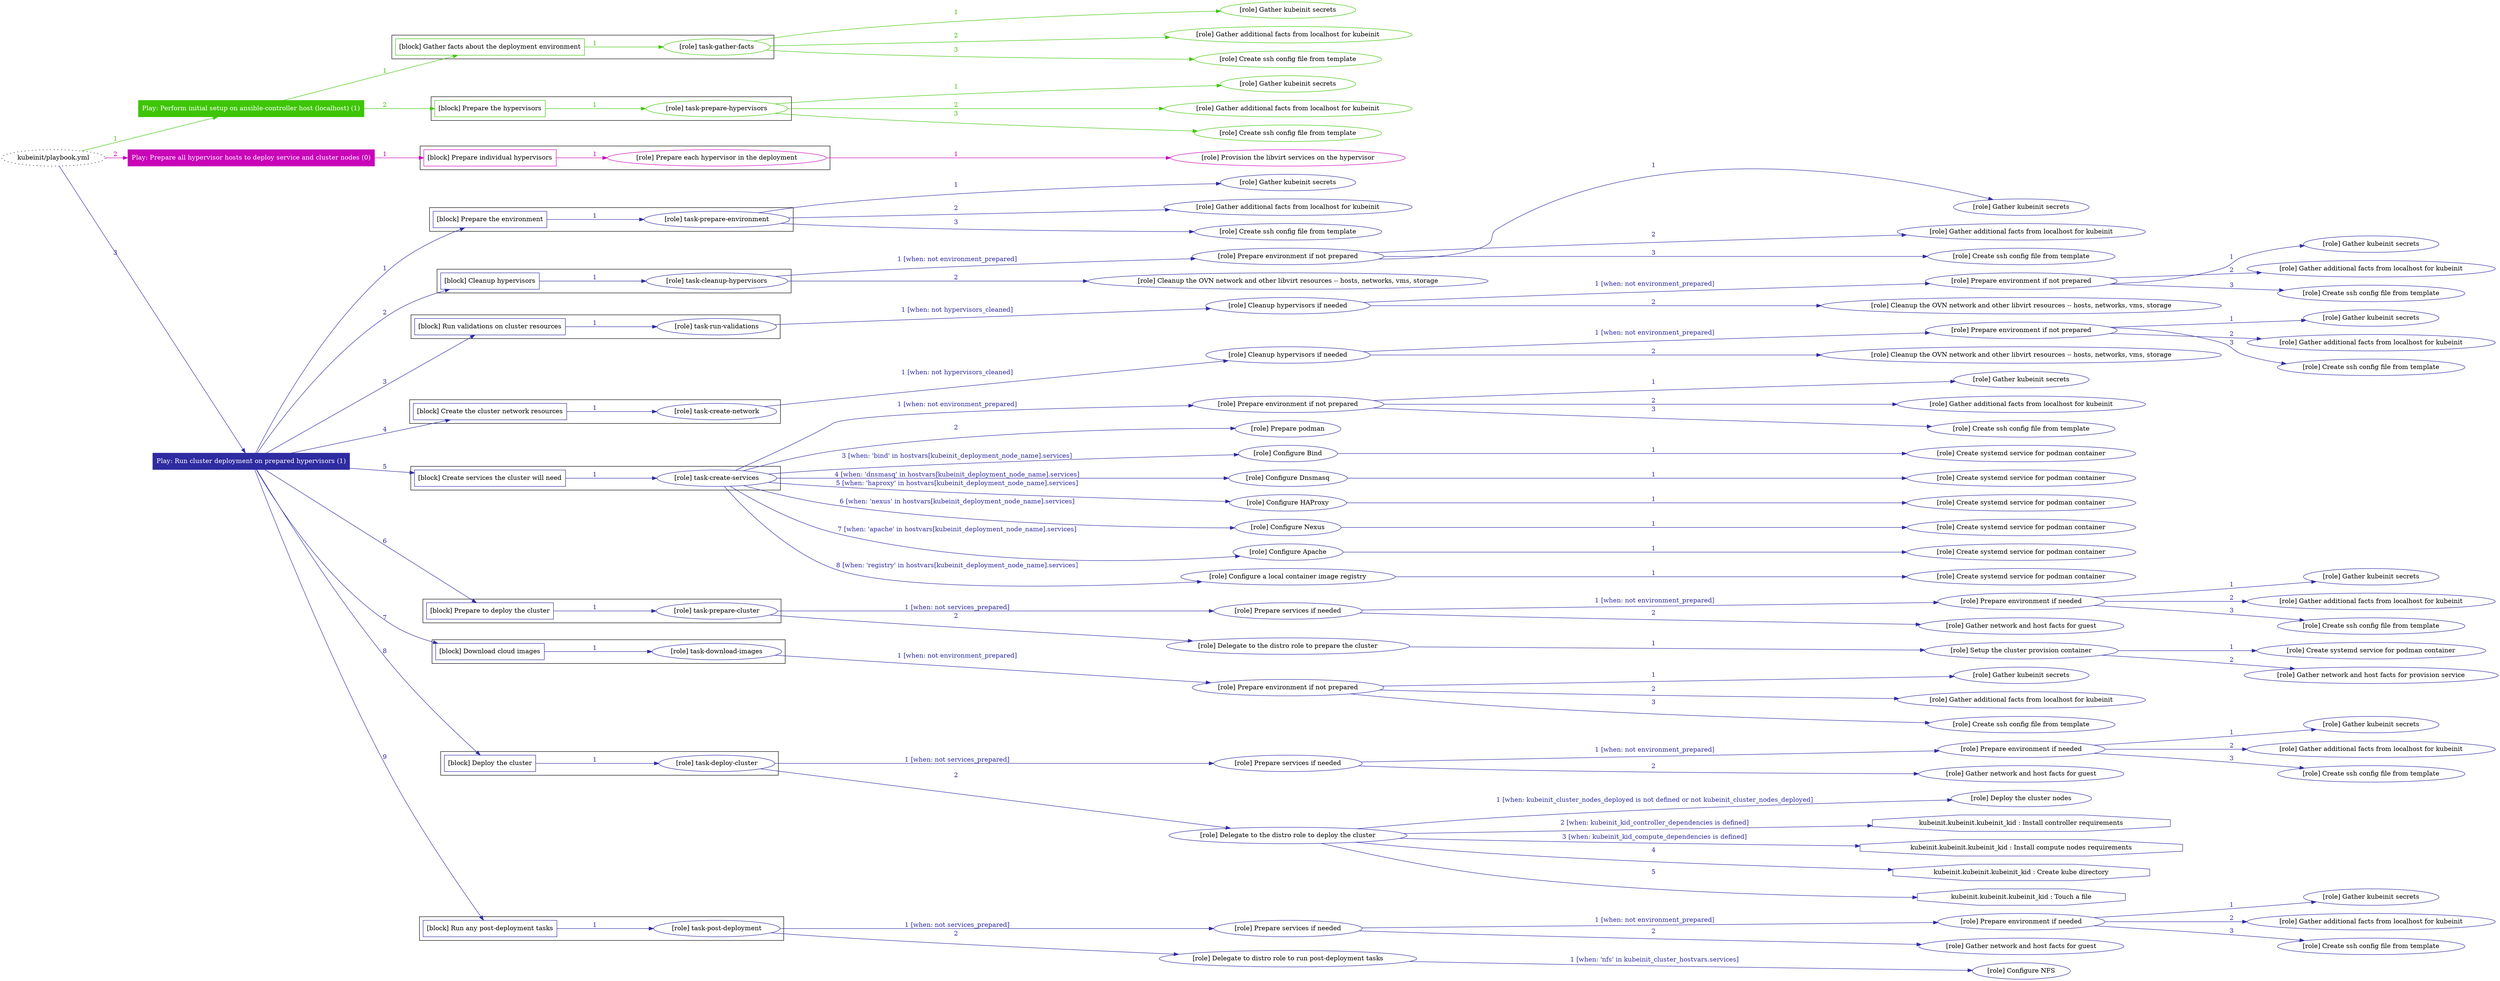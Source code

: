 digraph {
	graph [concentrate=true ordering=in rankdir=LR ratio=fill]
	edge [esep=5 sep=10]
	"kubeinit/playbook.yml" [URL="/home/runner/work/kubeinit/kubeinit/kubeinit/playbook.yml" id=playbook_8041d091 style=dotted]
	play_96e1079b [label="Play: Perform initial setup on ansible-controller host (localhost) (1)" URL="/home/runner/work/kubeinit/kubeinit/kubeinit/playbook.yml" color="#3ec507" fontcolor="#ffffff" id=play_96e1079b shape=box style=filled tooltip=localhost]
	"kubeinit/playbook.yml" -> play_96e1079b [label="1 " color="#3ec507" fontcolor="#3ec507" id=edge_b3e1dc4e labeltooltip="1 " tooltip="1 "]
	subgraph "Gather kubeinit secrets" {
		role_f7f02965 [label="[role] Gather kubeinit secrets" URL="/home/runner/.ansible/collections/ansible_collections/kubeinit/kubeinit/roles/kubeinit_prepare/tasks/gather_kubeinit_facts.yml" color="#3ec507" id=role_f7f02965 tooltip="Gather kubeinit secrets"]
	}
	subgraph "Gather additional facts from localhost for kubeinit" {
		role_ed9fdf02 [label="[role] Gather additional facts from localhost for kubeinit" URL="/home/runner/.ansible/collections/ansible_collections/kubeinit/kubeinit/roles/kubeinit_prepare/tasks/gather_kubeinit_facts.yml" color="#3ec507" id=role_ed9fdf02 tooltip="Gather additional facts from localhost for kubeinit"]
	}
	subgraph "Create ssh config file from template" {
		role_b5e1f3e8 [label="[role] Create ssh config file from template" URL="/home/runner/.ansible/collections/ansible_collections/kubeinit/kubeinit/roles/kubeinit_prepare/tasks/gather_kubeinit_facts.yml" color="#3ec507" id=role_b5e1f3e8 tooltip="Create ssh config file from template"]
	}
	subgraph "task-gather-facts" {
		role_6e89b42c [label="[role] task-gather-facts" URL="/home/runner/work/kubeinit/kubeinit/kubeinit/playbook.yml" color="#3ec507" id=role_6e89b42c tooltip="task-gather-facts"]
		role_6e89b42c -> role_f7f02965 [label="1 " color="#3ec507" fontcolor="#3ec507" id=edge_2a7a5800 labeltooltip="1 " tooltip="1 "]
		role_6e89b42c -> role_ed9fdf02 [label="2 " color="#3ec507" fontcolor="#3ec507" id=edge_83cc1d88 labeltooltip="2 " tooltip="2 "]
		role_6e89b42c -> role_b5e1f3e8 [label="3 " color="#3ec507" fontcolor="#3ec507" id=edge_d82e7f6e labeltooltip="3 " tooltip="3 "]
	}
	subgraph "Gather kubeinit secrets" {
		role_89a5c269 [label="[role] Gather kubeinit secrets" URL="/home/runner/.ansible/collections/ansible_collections/kubeinit/kubeinit/roles/kubeinit_prepare/tasks/gather_kubeinit_facts.yml" color="#3ec507" id=role_89a5c269 tooltip="Gather kubeinit secrets"]
	}
	subgraph "Gather additional facts from localhost for kubeinit" {
		role_72d574eb [label="[role] Gather additional facts from localhost for kubeinit" URL="/home/runner/.ansible/collections/ansible_collections/kubeinit/kubeinit/roles/kubeinit_prepare/tasks/gather_kubeinit_facts.yml" color="#3ec507" id=role_72d574eb tooltip="Gather additional facts from localhost for kubeinit"]
	}
	subgraph "Create ssh config file from template" {
		role_eaa7222f [label="[role] Create ssh config file from template" URL="/home/runner/.ansible/collections/ansible_collections/kubeinit/kubeinit/roles/kubeinit_prepare/tasks/gather_kubeinit_facts.yml" color="#3ec507" id=role_eaa7222f tooltip="Create ssh config file from template"]
	}
	subgraph "task-prepare-hypervisors" {
		role_1453c1e7 [label="[role] task-prepare-hypervisors" URL="/home/runner/work/kubeinit/kubeinit/kubeinit/playbook.yml" color="#3ec507" id=role_1453c1e7 tooltip="task-prepare-hypervisors"]
		role_1453c1e7 -> role_89a5c269 [label="1 " color="#3ec507" fontcolor="#3ec507" id=edge_3d207762 labeltooltip="1 " tooltip="1 "]
		role_1453c1e7 -> role_72d574eb [label="2 " color="#3ec507" fontcolor="#3ec507" id=edge_b0babd3c labeltooltip="2 " tooltip="2 "]
		role_1453c1e7 -> role_eaa7222f [label="3 " color="#3ec507" fontcolor="#3ec507" id=edge_e0d7d294 labeltooltip="3 " tooltip="3 "]
	}
	subgraph "Play: Perform initial setup on ansible-controller host (localhost) (1)" {
		play_96e1079b -> block_a36bc2ba [label=1 color="#3ec507" fontcolor="#3ec507" id=edge_bcbef54e labeltooltip=1 tooltip=1]
		subgraph cluster_block_a36bc2ba {
			block_a36bc2ba [label="[block] Gather facts about the deployment environment" URL="/home/runner/work/kubeinit/kubeinit/kubeinit/playbook.yml" color="#3ec507" id=block_a36bc2ba labeltooltip="Gather facts about the deployment environment" shape=box tooltip="Gather facts about the deployment environment"]
			block_a36bc2ba -> role_6e89b42c [label="1 " color="#3ec507" fontcolor="#3ec507" id=edge_c547df3c labeltooltip="1 " tooltip="1 "]
		}
		play_96e1079b -> block_491ae244 [label=2 color="#3ec507" fontcolor="#3ec507" id=edge_b2a863b8 labeltooltip=2 tooltip=2]
		subgraph cluster_block_491ae244 {
			block_491ae244 [label="[block] Prepare the hypervisors" URL="/home/runner/work/kubeinit/kubeinit/kubeinit/playbook.yml" color="#3ec507" id=block_491ae244 labeltooltip="Prepare the hypervisors" shape=box tooltip="Prepare the hypervisors"]
			block_491ae244 -> role_1453c1e7 [label="1 " color="#3ec507" fontcolor="#3ec507" id=edge_cc2a9c8e labeltooltip="1 " tooltip="1 "]
		}
	}
	play_4fb14b49 [label="Play: Prepare all hypervisor hosts to deploy service and cluster nodes (0)" URL="/home/runner/work/kubeinit/kubeinit/kubeinit/playbook.yml" color="#c903b8" fontcolor="#ffffff" id=play_4fb14b49 shape=box style=filled tooltip="Play: Prepare all hypervisor hosts to deploy service and cluster nodes (0)"]
	"kubeinit/playbook.yml" -> play_4fb14b49 [label="2 " color="#c903b8" fontcolor="#c903b8" id=edge_0bc83534 labeltooltip="2 " tooltip="2 "]
	subgraph "Provision the libvirt services on the hypervisor" {
		role_592466db [label="[role] Provision the libvirt services on the hypervisor" URL="/home/runner/.ansible/collections/ansible_collections/kubeinit/kubeinit/roles/kubeinit_prepare/tasks/prepare_hypervisor.yml" color="#c903b8" id=role_592466db tooltip="Provision the libvirt services on the hypervisor"]
	}
	subgraph "Prepare each hypervisor in the deployment" {
		role_1410db31 [label="[role] Prepare each hypervisor in the deployment" URL="/home/runner/work/kubeinit/kubeinit/kubeinit/playbook.yml" color="#c903b8" id=role_1410db31 tooltip="Prepare each hypervisor in the deployment"]
		role_1410db31 -> role_592466db [label="1 " color="#c903b8" fontcolor="#c903b8" id=edge_c3fbf514 labeltooltip="1 " tooltip="1 "]
	}
	subgraph "Play: Prepare all hypervisor hosts to deploy service and cluster nodes (0)" {
		play_4fb14b49 -> block_b5aea13c [label=1 color="#c903b8" fontcolor="#c903b8" id=edge_365f301c labeltooltip=1 tooltip=1]
		subgraph cluster_block_b5aea13c {
			block_b5aea13c [label="[block] Prepare individual hypervisors" URL="/home/runner/work/kubeinit/kubeinit/kubeinit/playbook.yml" color="#c903b8" id=block_b5aea13c labeltooltip="Prepare individual hypervisors" shape=box tooltip="Prepare individual hypervisors"]
			block_b5aea13c -> role_1410db31 [label="1 " color="#c903b8" fontcolor="#c903b8" id=edge_bcc51953 labeltooltip="1 " tooltip="1 "]
		}
	}
	play_73770169 [label="Play: Run cluster deployment on prepared hypervisors (1)" URL="/home/runner/work/kubeinit/kubeinit/kubeinit/playbook.yml" color="#2f2ba1" fontcolor="#ffffff" id=play_73770169 shape=box style=filled tooltip=localhost]
	"kubeinit/playbook.yml" -> play_73770169 [label="3 " color="#2f2ba1" fontcolor="#2f2ba1" id=edge_ec69e847 labeltooltip="3 " tooltip="3 "]
	subgraph "Gather kubeinit secrets" {
		role_3f1673db [label="[role] Gather kubeinit secrets" URL="/home/runner/.ansible/collections/ansible_collections/kubeinit/kubeinit/roles/kubeinit_prepare/tasks/gather_kubeinit_facts.yml" color="#2f2ba1" id=role_3f1673db tooltip="Gather kubeinit secrets"]
	}
	subgraph "Gather additional facts from localhost for kubeinit" {
		role_d548d009 [label="[role] Gather additional facts from localhost for kubeinit" URL="/home/runner/.ansible/collections/ansible_collections/kubeinit/kubeinit/roles/kubeinit_prepare/tasks/gather_kubeinit_facts.yml" color="#2f2ba1" id=role_d548d009 tooltip="Gather additional facts from localhost for kubeinit"]
	}
	subgraph "Create ssh config file from template" {
		role_020b3380 [label="[role] Create ssh config file from template" URL="/home/runner/.ansible/collections/ansible_collections/kubeinit/kubeinit/roles/kubeinit_prepare/tasks/gather_kubeinit_facts.yml" color="#2f2ba1" id=role_020b3380 tooltip="Create ssh config file from template"]
	}
	subgraph "task-prepare-environment" {
		role_557ba67f [label="[role] task-prepare-environment" URL="/home/runner/work/kubeinit/kubeinit/kubeinit/playbook.yml" color="#2f2ba1" id=role_557ba67f tooltip="task-prepare-environment"]
		role_557ba67f -> role_3f1673db [label="1 " color="#2f2ba1" fontcolor="#2f2ba1" id=edge_57cc09a9 labeltooltip="1 " tooltip="1 "]
		role_557ba67f -> role_d548d009 [label="2 " color="#2f2ba1" fontcolor="#2f2ba1" id=edge_3323d184 labeltooltip="2 " tooltip="2 "]
		role_557ba67f -> role_020b3380 [label="3 " color="#2f2ba1" fontcolor="#2f2ba1" id=edge_c137a2c3 labeltooltip="3 " tooltip="3 "]
	}
	subgraph "Gather kubeinit secrets" {
		role_99155e7e [label="[role] Gather kubeinit secrets" URL="/home/runner/.ansible/collections/ansible_collections/kubeinit/kubeinit/roles/kubeinit_prepare/tasks/gather_kubeinit_facts.yml" color="#2f2ba1" id=role_99155e7e tooltip="Gather kubeinit secrets"]
	}
	subgraph "Gather additional facts from localhost for kubeinit" {
		role_968ef505 [label="[role] Gather additional facts from localhost for kubeinit" URL="/home/runner/.ansible/collections/ansible_collections/kubeinit/kubeinit/roles/kubeinit_prepare/tasks/gather_kubeinit_facts.yml" color="#2f2ba1" id=role_968ef505 tooltip="Gather additional facts from localhost for kubeinit"]
	}
	subgraph "Create ssh config file from template" {
		role_aad05e80 [label="[role] Create ssh config file from template" URL="/home/runner/.ansible/collections/ansible_collections/kubeinit/kubeinit/roles/kubeinit_prepare/tasks/gather_kubeinit_facts.yml" color="#2f2ba1" id=role_aad05e80 tooltip="Create ssh config file from template"]
	}
	subgraph "Prepare environment if not prepared" {
		role_f3ae33de [label="[role] Prepare environment if not prepared" URL="/home/runner/.ansible/collections/ansible_collections/kubeinit/kubeinit/roles/kubeinit_prepare/tasks/cleanup_hypervisors.yml" color="#2f2ba1" id=role_f3ae33de tooltip="Prepare environment if not prepared"]
		role_f3ae33de -> role_99155e7e [label="1 " color="#2f2ba1" fontcolor="#2f2ba1" id=edge_6331d39a labeltooltip="1 " tooltip="1 "]
		role_f3ae33de -> role_968ef505 [label="2 " color="#2f2ba1" fontcolor="#2f2ba1" id=edge_de5dc88b labeltooltip="2 " tooltip="2 "]
		role_f3ae33de -> role_aad05e80 [label="3 " color="#2f2ba1" fontcolor="#2f2ba1" id=edge_e0d36731 labeltooltip="3 " tooltip="3 "]
	}
	subgraph "Cleanup the OVN network and other libvirt resources -- hosts, networks, vms, storage" {
		role_b9608695 [label="[role] Cleanup the OVN network and other libvirt resources -- hosts, networks, vms, storage" URL="/home/runner/.ansible/collections/ansible_collections/kubeinit/kubeinit/roles/kubeinit_prepare/tasks/cleanup_hypervisors.yml" color="#2f2ba1" id=role_b9608695 tooltip="Cleanup the OVN network and other libvirt resources -- hosts, networks, vms, storage"]
	}
	subgraph "task-cleanup-hypervisors" {
		role_7c95c080 [label="[role] task-cleanup-hypervisors" URL="/home/runner/work/kubeinit/kubeinit/kubeinit/playbook.yml" color="#2f2ba1" id=role_7c95c080 tooltip="task-cleanup-hypervisors"]
		role_7c95c080 -> role_f3ae33de [label="1 [when: not environment_prepared]" color="#2f2ba1" fontcolor="#2f2ba1" id=edge_4b34c8f2 labeltooltip="1 [when: not environment_prepared]" tooltip="1 [when: not environment_prepared]"]
		role_7c95c080 -> role_b9608695 [label="2 " color="#2f2ba1" fontcolor="#2f2ba1" id=edge_136f532a labeltooltip="2 " tooltip="2 "]
	}
	subgraph "Gather kubeinit secrets" {
		role_d4c066d5 [label="[role] Gather kubeinit secrets" URL="/home/runner/.ansible/collections/ansible_collections/kubeinit/kubeinit/roles/kubeinit_prepare/tasks/gather_kubeinit_facts.yml" color="#2f2ba1" id=role_d4c066d5 tooltip="Gather kubeinit secrets"]
	}
	subgraph "Gather additional facts from localhost for kubeinit" {
		role_01d4c91f [label="[role] Gather additional facts from localhost for kubeinit" URL="/home/runner/.ansible/collections/ansible_collections/kubeinit/kubeinit/roles/kubeinit_prepare/tasks/gather_kubeinit_facts.yml" color="#2f2ba1" id=role_01d4c91f tooltip="Gather additional facts from localhost for kubeinit"]
	}
	subgraph "Create ssh config file from template" {
		role_3de22cdc [label="[role] Create ssh config file from template" URL="/home/runner/.ansible/collections/ansible_collections/kubeinit/kubeinit/roles/kubeinit_prepare/tasks/gather_kubeinit_facts.yml" color="#2f2ba1" id=role_3de22cdc tooltip="Create ssh config file from template"]
	}
	subgraph "Prepare environment if not prepared" {
		role_3f4fd9cb [label="[role] Prepare environment if not prepared" URL="/home/runner/.ansible/collections/ansible_collections/kubeinit/kubeinit/roles/kubeinit_prepare/tasks/cleanup_hypervisors.yml" color="#2f2ba1" id=role_3f4fd9cb tooltip="Prepare environment if not prepared"]
		role_3f4fd9cb -> role_d4c066d5 [label="1 " color="#2f2ba1" fontcolor="#2f2ba1" id=edge_447938f1 labeltooltip="1 " tooltip="1 "]
		role_3f4fd9cb -> role_01d4c91f [label="2 " color="#2f2ba1" fontcolor="#2f2ba1" id=edge_9a621138 labeltooltip="2 " tooltip="2 "]
		role_3f4fd9cb -> role_3de22cdc [label="3 " color="#2f2ba1" fontcolor="#2f2ba1" id=edge_630d10fc labeltooltip="3 " tooltip="3 "]
	}
	subgraph "Cleanup the OVN network and other libvirt resources -- hosts, networks, vms, storage" {
		role_e7df1e71 [label="[role] Cleanup the OVN network and other libvirt resources -- hosts, networks, vms, storage" URL="/home/runner/.ansible/collections/ansible_collections/kubeinit/kubeinit/roles/kubeinit_prepare/tasks/cleanup_hypervisors.yml" color="#2f2ba1" id=role_e7df1e71 tooltip="Cleanup the OVN network and other libvirt resources -- hosts, networks, vms, storage"]
	}
	subgraph "Cleanup hypervisors if needed" {
		role_476cd805 [label="[role] Cleanup hypervisors if needed" URL="/home/runner/.ansible/collections/ansible_collections/kubeinit/kubeinit/roles/kubeinit_validations/tasks/main.yml" color="#2f2ba1" id=role_476cd805 tooltip="Cleanup hypervisors if needed"]
		role_476cd805 -> role_3f4fd9cb [label="1 [when: not environment_prepared]" color="#2f2ba1" fontcolor="#2f2ba1" id=edge_edeb7263 labeltooltip="1 [when: not environment_prepared]" tooltip="1 [when: not environment_prepared]"]
		role_476cd805 -> role_e7df1e71 [label="2 " color="#2f2ba1" fontcolor="#2f2ba1" id=edge_52969842 labeltooltip="2 " tooltip="2 "]
	}
	subgraph "task-run-validations" {
		role_047b9e39 [label="[role] task-run-validations" URL="/home/runner/work/kubeinit/kubeinit/kubeinit/playbook.yml" color="#2f2ba1" id=role_047b9e39 tooltip="task-run-validations"]
		role_047b9e39 -> role_476cd805 [label="1 [when: not hypervisors_cleaned]" color="#2f2ba1" fontcolor="#2f2ba1" id=edge_ceea7d78 labeltooltip="1 [when: not hypervisors_cleaned]" tooltip="1 [when: not hypervisors_cleaned]"]
	}
	subgraph "Gather kubeinit secrets" {
		role_039787ec [label="[role] Gather kubeinit secrets" URL="/home/runner/.ansible/collections/ansible_collections/kubeinit/kubeinit/roles/kubeinit_prepare/tasks/gather_kubeinit_facts.yml" color="#2f2ba1" id=role_039787ec tooltip="Gather kubeinit secrets"]
	}
	subgraph "Gather additional facts from localhost for kubeinit" {
		role_31800210 [label="[role] Gather additional facts from localhost for kubeinit" URL="/home/runner/.ansible/collections/ansible_collections/kubeinit/kubeinit/roles/kubeinit_prepare/tasks/gather_kubeinit_facts.yml" color="#2f2ba1" id=role_31800210 tooltip="Gather additional facts from localhost for kubeinit"]
	}
	subgraph "Create ssh config file from template" {
		role_763c8691 [label="[role] Create ssh config file from template" URL="/home/runner/.ansible/collections/ansible_collections/kubeinit/kubeinit/roles/kubeinit_prepare/tasks/gather_kubeinit_facts.yml" color="#2f2ba1" id=role_763c8691 tooltip="Create ssh config file from template"]
	}
	subgraph "Prepare environment if not prepared" {
		role_b2fcfed6 [label="[role] Prepare environment if not prepared" URL="/home/runner/.ansible/collections/ansible_collections/kubeinit/kubeinit/roles/kubeinit_prepare/tasks/cleanup_hypervisors.yml" color="#2f2ba1" id=role_b2fcfed6 tooltip="Prepare environment if not prepared"]
		role_b2fcfed6 -> role_039787ec [label="1 " color="#2f2ba1" fontcolor="#2f2ba1" id=edge_c3c8125f labeltooltip="1 " tooltip="1 "]
		role_b2fcfed6 -> role_31800210 [label="2 " color="#2f2ba1" fontcolor="#2f2ba1" id=edge_b51a6cfd labeltooltip="2 " tooltip="2 "]
		role_b2fcfed6 -> role_763c8691 [label="3 " color="#2f2ba1" fontcolor="#2f2ba1" id=edge_9f27cc31 labeltooltip="3 " tooltip="3 "]
	}
	subgraph "Cleanup the OVN network and other libvirt resources -- hosts, networks, vms, storage" {
		role_a081e531 [label="[role] Cleanup the OVN network and other libvirt resources -- hosts, networks, vms, storage" URL="/home/runner/.ansible/collections/ansible_collections/kubeinit/kubeinit/roles/kubeinit_prepare/tasks/cleanup_hypervisors.yml" color="#2f2ba1" id=role_a081e531 tooltip="Cleanup the OVN network and other libvirt resources -- hosts, networks, vms, storage"]
	}
	subgraph "Cleanup hypervisors if needed" {
		role_268bea91 [label="[role] Cleanup hypervisors if needed" URL="/home/runner/.ansible/collections/ansible_collections/kubeinit/kubeinit/roles/kubeinit_libvirt/tasks/create_network.yml" color="#2f2ba1" id=role_268bea91 tooltip="Cleanup hypervisors if needed"]
		role_268bea91 -> role_b2fcfed6 [label="1 [when: not environment_prepared]" color="#2f2ba1" fontcolor="#2f2ba1" id=edge_553ae872 labeltooltip="1 [when: not environment_prepared]" tooltip="1 [when: not environment_prepared]"]
		role_268bea91 -> role_a081e531 [label="2 " color="#2f2ba1" fontcolor="#2f2ba1" id=edge_7862fa11 labeltooltip="2 " tooltip="2 "]
	}
	subgraph "task-create-network" {
		role_af8a8369 [label="[role] task-create-network" URL="/home/runner/work/kubeinit/kubeinit/kubeinit/playbook.yml" color="#2f2ba1" id=role_af8a8369 tooltip="task-create-network"]
		role_af8a8369 -> role_268bea91 [label="1 [when: not hypervisors_cleaned]" color="#2f2ba1" fontcolor="#2f2ba1" id=edge_12b4e2ba labeltooltip="1 [when: not hypervisors_cleaned]" tooltip="1 [when: not hypervisors_cleaned]"]
	}
	subgraph "Gather kubeinit secrets" {
		role_28b8937d [label="[role] Gather kubeinit secrets" URL="/home/runner/.ansible/collections/ansible_collections/kubeinit/kubeinit/roles/kubeinit_prepare/tasks/gather_kubeinit_facts.yml" color="#2f2ba1" id=role_28b8937d tooltip="Gather kubeinit secrets"]
	}
	subgraph "Gather additional facts from localhost for kubeinit" {
		role_986fb09e [label="[role] Gather additional facts from localhost for kubeinit" URL="/home/runner/.ansible/collections/ansible_collections/kubeinit/kubeinit/roles/kubeinit_prepare/tasks/gather_kubeinit_facts.yml" color="#2f2ba1" id=role_986fb09e tooltip="Gather additional facts from localhost for kubeinit"]
	}
	subgraph "Create ssh config file from template" {
		role_a8030a4b [label="[role] Create ssh config file from template" URL="/home/runner/.ansible/collections/ansible_collections/kubeinit/kubeinit/roles/kubeinit_prepare/tasks/gather_kubeinit_facts.yml" color="#2f2ba1" id=role_a8030a4b tooltip="Create ssh config file from template"]
	}
	subgraph "Prepare environment if not prepared" {
		role_782cc2c5 [label="[role] Prepare environment if not prepared" URL="/home/runner/.ansible/collections/ansible_collections/kubeinit/kubeinit/roles/kubeinit_services/tasks/main.yml" color="#2f2ba1" id=role_782cc2c5 tooltip="Prepare environment if not prepared"]
		role_782cc2c5 -> role_28b8937d [label="1 " color="#2f2ba1" fontcolor="#2f2ba1" id=edge_3eab05ef labeltooltip="1 " tooltip="1 "]
		role_782cc2c5 -> role_986fb09e [label="2 " color="#2f2ba1" fontcolor="#2f2ba1" id=edge_b6a7459c labeltooltip="2 " tooltip="2 "]
		role_782cc2c5 -> role_a8030a4b [label="3 " color="#2f2ba1" fontcolor="#2f2ba1" id=edge_107259e1 labeltooltip="3 " tooltip="3 "]
	}
	subgraph "Prepare podman" {
		role_d41f13a8 [label="[role] Prepare podman" URL="/home/runner/.ansible/collections/ansible_collections/kubeinit/kubeinit/roles/kubeinit_services/tasks/00_create_service_pod.yml" color="#2f2ba1" id=role_d41f13a8 tooltip="Prepare podman"]
	}
	subgraph "Create systemd service for podman container" {
		role_dd0a33ae [label="[role] Create systemd service for podman container" URL="/home/runner/.ansible/collections/ansible_collections/kubeinit/kubeinit/roles/kubeinit_bind/tasks/main.yml" color="#2f2ba1" id=role_dd0a33ae tooltip="Create systemd service for podman container"]
	}
	subgraph "Configure Bind" {
		role_98b15982 [label="[role] Configure Bind" URL="/home/runner/.ansible/collections/ansible_collections/kubeinit/kubeinit/roles/kubeinit_services/tasks/start_services_containers.yml" color="#2f2ba1" id=role_98b15982 tooltip="Configure Bind"]
		role_98b15982 -> role_dd0a33ae [label="1 " color="#2f2ba1" fontcolor="#2f2ba1" id=edge_a1c33fda labeltooltip="1 " tooltip="1 "]
	}
	subgraph "Create systemd service for podman container" {
		role_b86ad0ff [label="[role] Create systemd service for podman container" URL="/home/runner/.ansible/collections/ansible_collections/kubeinit/kubeinit/roles/kubeinit_dnsmasq/tasks/main.yml" color="#2f2ba1" id=role_b86ad0ff tooltip="Create systemd service for podman container"]
	}
	subgraph "Configure Dnsmasq" {
		role_b1685d46 [label="[role] Configure Dnsmasq" URL="/home/runner/.ansible/collections/ansible_collections/kubeinit/kubeinit/roles/kubeinit_services/tasks/start_services_containers.yml" color="#2f2ba1" id=role_b1685d46 tooltip="Configure Dnsmasq"]
		role_b1685d46 -> role_b86ad0ff [label="1 " color="#2f2ba1" fontcolor="#2f2ba1" id=edge_64db17aa labeltooltip="1 " tooltip="1 "]
	}
	subgraph "Create systemd service for podman container" {
		role_590574af [label="[role] Create systemd service for podman container" URL="/home/runner/.ansible/collections/ansible_collections/kubeinit/kubeinit/roles/kubeinit_haproxy/tasks/main.yml" color="#2f2ba1" id=role_590574af tooltip="Create systemd service for podman container"]
	}
	subgraph "Configure HAProxy" {
		role_b97536a6 [label="[role] Configure HAProxy" URL="/home/runner/.ansible/collections/ansible_collections/kubeinit/kubeinit/roles/kubeinit_services/tasks/start_services_containers.yml" color="#2f2ba1" id=role_b97536a6 tooltip="Configure HAProxy"]
		role_b97536a6 -> role_590574af [label="1 " color="#2f2ba1" fontcolor="#2f2ba1" id=edge_51d877bd labeltooltip="1 " tooltip="1 "]
	}
	subgraph "Create systemd service for podman container" {
		role_ed11e3fe [label="[role] Create systemd service for podman container" URL="/home/runner/.ansible/collections/ansible_collections/kubeinit/kubeinit/roles/kubeinit_nexus/tasks/main.yml" color="#2f2ba1" id=role_ed11e3fe tooltip="Create systemd service for podman container"]
	}
	subgraph "Configure Nexus" {
		role_b6baff65 [label="[role] Configure Nexus" URL="/home/runner/.ansible/collections/ansible_collections/kubeinit/kubeinit/roles/kubeinit_services/tasks/start_services_containers.yml" color="#2f2ba1" id=role_b6baff65 tooltip="Configure Nexus"]
		role_b6baff65 -> role_ed11e3fe [label="1 " color="#2f2ba1" fontcolor="#2f2ba1" id=edge_d3ed5008 labeltooltip="1 " tooltip="1 "]
	}
	subgraph "Create systemd service for podman container" {
		role_81eeb64c [label="[role] Create systemd service for podman container" URL="/home/runner/.ansible/collections/ansible_collections/kubeinit/kubeinit/roles/kubeinit_apache/tasks/main.yml" color="#2f2ba1" id=role_81eeb64c tooltip="Create systemd service for podman container"]
	}
	subgraph "Configure Apache" {
		role_c412feba [label="[role] Configure Apache" URL="/home/runner/.ansible/collections/ansible_collections/kubeinit/kubeinit/roles/kubeinit_services/tasks/start_services_containers.yml" color="#2f2ba1" id=role_c412feba tooltip="Configure Apache"]
		role_c412feba -> role_81eeb64c [label="1 " color="#2f2ba1" fontcolor="#2f2ba1" id=edge_3830ac40 labeltooltip="1 " tooltip="1 "]
	}
	subgraph "Create systemd service for podman container" {
		role_c45a64f7 [label="[role] Create systemd service for podman container" URL="/home/runner/.ansible/collections/ansible_collections/kubeinit/kubeinit/roles/kubeinit_registry/tasks/main.yml" color="#2f2ba1" id=role_c45a64f7 tooltip="Create systemd service for podman container"]
	}
	subgraph "Configure a local container image registry" {
		role_76b89e6c [label="[role] Configure a local container image registry" URL="/home/runner/.ansible/collections/ansible_collections/kubeinit/kubeinit/roles/kubeinit_services/tasks/start_services_containers.yml" color="#2f2ba1" id=role_76b89e6c tooltip="Configure a local container image registry"]
		role_76b89e6c -> role_c45a64f7 [label="1 " color="#2f2ba1" fontcolor="#2f2ba1" id=edge_cf8e0df8 labeltooltip="1 " tooltip="1 "]
	}
	subgraph "task-create-services" {
		role_43615427 [label="[role] task-create-services" URL="/home/runner/work/kubeinit/kubeinit/kubeinit/playbook.yml" color="#2f2ba1" id=role_43615427 tooltip="task-create-services"]
		role_43615427 -> role_782cc2c5 [label="1 [when: not environment_prepared]" color="#2f2ba1" fontcolor="#2f2ba1" id=edge_605415bc labeltooltip="1 [when: not environment_prepared]" tooltip="1 [when: not environment_prepared]"]
		role_43615427 -> role_d41f13a8 [label="2 " color="#2f2ba1" fontcolor="#2f2ba1" id=edge_edbc41e3 labeltooltip="2 " tooltip="2 "]
		role_43615427 -> role_98b15982 [label="3 [when: 'bind' in hostvars[kubeinit_deployment_node_name].services]" color="#2f2ba1" fontcolor="#2f2ba1" id=edge_ae57d638 labeltooltip="3 [when: 'bind' in hostvars[kubeinit_deployment_node_name].services]" tooltip="3 [when: 'bind' in hostvars[kubeinit_deployment_node_name].services]"]
		role_43615427 -> role_b1685d46 [label="4 [when: 'dnsmasq' in hostvars[kubeinit_deployment_node_name].services]" color="#2f2ba1" fontcolor="#2f2ba1" id=edge_71361d4f labeltooltip="4 [when: 'dnsmasq' in hostvars[kubeinit_deployment_node_name].services]" tooltip="4 [when: 'dnsmasq' in hostvars[kubeinit_deployment_node_name].services]"]
		role_43615427 -> role_b97536a6 [label="5 [when: 'haproxy' in hostvars[kubeinit_deployment_node_name].services]" color="#2f2ba1" fontcolor="#2f2ba1" id=edge_03901685 labeltooltip="5 [when: 'haproxy' in hostvars[kubeinit_deployment_node_name].services]" tooltip="5 [when: 'haproxy' in hostvars[kubeinit_deployment_node_name].services]"]
		role_43615427 -> role_b6baff65 [label="6 [when: 'nexus' in hostvars[kubeinit_deployment_node_name].services]" color="#2f2ba1" fontcolor="#2f2ba1" id=edge_46fb86b3 labeltooltip="6 [when: 'nexus' in hostvars[kubeinit_deployment_node_name].services]" tooltip="6 [when: 'nexus' in hostvars[kubeinit_deployment_node_name].services]"]
		role_43615427 -> role_c412feba [label="7 [when: 'apache' in hostvars[kubeinit_deployment_node_name].services]" color="#2f2ba1" fontcolor="#2f2ba1" id=edge_e67352dd labeltooltip="7 [when: 'apache' in hostvars[kubeinit_deployment_node_name].services]" tooltip="7 [when: 'apache' in hostvars[kubeinit_deployment_node_name].services]"]
		role_43615427 -> role_76b89e6c [label="8 [when: 'registry' in hostvars[kubeinit_deployment_node_name].services]" color="#2f2ba1" fontcolor="#2f2ba1" id=edge_6fcfdb33 labeltooltip="8 [when: 'registry' in hostvars[kubeinit_deployment_node_name].services]" tooltip="8 [when: 'registry' in hostvars[kubeinit_deployment_node_name].services]"]
	}
	subgraph "Gather kubeinit secrets" {
		role_f9aead37 [label="[role] Gather kubeinit secrets" URL="/home/runner/.ansible/collections/ansible_collections/kubeinit/kubeinit/roles/kubeinit_prepare/tasks/gather_kubeinit_facts.yml" color="#2f2ba1" id=role_f9aead37 tooltip="Gather kubeinit secrets"]
	}
	subgraph "Gather additional facts from localhost for kubeinit" {
		role_ffed50de [label="[role] Gather additional facts from localhost for kubeinit" URL="/home/runner/.ansible/collections/ansible_collections/kubeinit/kubeinit/roles/kubeinit_prepare/tasks/gather_kubeinit_facts.yml" color="#2f2ba1" id=role_ffed50de tooltip="Gather additional facts from localhost for kubeinit"]
	}
	subgraph "Create ssh config file from template" {
		role_1ccd02d5 [label="[role] Create ssh config file from template" URL="/home/runner/.ansible/collections/ansible_collections/kubeinit/kubeinit/roles/kubeinit_prepare/tasks/gather_kubeinit_facts.yml" color="#2f2ba1" id=role_1ccd02d5 tooltip="Create ssh config file from template"]
	}
	subgraph "Prepare environment if needed" {
		role_1480b168 [label="[role] Prepare environment if needed" URL="/home/runner/.ansible/collections/ansible_collections/kubeinit/kubeinit/roles/kubeinit_services/tasks/prepare_services.yml" color="#2f2ba1" id=role_1480b168 tooltip="Prepare environment if needed"]
		role_1480b168 -> role_f9aead37 [label="1 " color="#2f2ba1" fontcolor="#2f2ba1" id=edge_72978b45 labeltooltip="1 " tooltip="1 "]
		role_1480b168 -> role_ffed50de [label="2 " color="#2f2ba1" fontcolor="#2f2ba1" id=edge_50d5f4f5 labeltooltip="2 " tooltip="2 "]
		role_1480b168 -> role_1ccd02d5 [label="3 " color="#2f2ba1" fontcolor="#2f2ba1" id=edge_af47f321 labeltooltip="3 " tooltip="3 "]
	}
	subgraph "Gather network and host facts for guest" {
		role_6f142f69 [label="[role] Gather network and host facts for guest" URL="/home/runner/.ansible/collections/ansible_collections/kubeinit/kubeinit/roles/kubeinit_services/tasks/prepare_services.yml" color="#2f2ba1" id=role_6f142f69 tooltip="Gather network and host facts for guest"]
	}
	subgraph "Prepare services if needed" {
		role_3ff73247 [label="[role] Prepare services if needed" URL="/home/runner/.ansible/collections/ansible_collections/kubeinit/kubeinit/roles/kubeinit_prepare/tasks/prepare_cluster.yml" color="#2f2ba1" id=role_3ff73247 tooltip="Prepare services if needed"]
		role_3ff73247 -> role_1480b168 [label="1 [when: not environment_prepared]" color="#2f2ba1" fontcolor="#2f2ba1" id=edge_8a2e93e9 labeltooltip="1 [when: not environment_prepared]" tooltip="1 [when: not environment_prepared]"]
		role_3ff73247 -> role_6f142f69 [label="2 " color="#2f2ba1" fontcolor="#2f2ba1" id=edge_913ff080 labeltooltip="2 " tooltip="2 "]
	}
	subgraph "Create systemd service for podman container" {
		role_277f330a [label="[role] Create systemd service for podman container" URL="/home/runner/.ansible/collections/ansible_collections/kubeinit/kubeinit/roles/kubeinit_services/tasks/create_provision_container.yml" color="#2f2ba1" id=role_277f330a tooltip="Create systemd service for podman container"]
	}
	subgraph "Gather network and host facts for provision service" {
		role_20e7e1e4 [label="[role] Gather network and host facts for provision service" URL="/home/runner/.ansible/collections/ansible_collections/kubeinit/kubeinit/roles/kubeinit_services/tasks/create_provision_container.yml" color="#2f2ba1" id=role_20e7e1e4 tooltip="Gather network and host facts for provision service"]
	}
	subgraph "Setup the cluster provision container" {
		role_cd2cb7d3 [label="[role] Setup the cluster provision container" URL="/home/runner/.ansible/collections/ansible_collections/kubeinit/kubeinit/roles/kubeinit_kid/tasks/prepare_cluster.yml" color="#2f2ba1" id=role_cd2cb7d3 tooltip="Setup the cluster provision container"]
		role_cd2cb7d3 -> role_277f330a [label="1 " color="#2f2ba1" fontcolor="#2f2ba1" id=edge_923700eb labeltooltip="1 " tooltip="1 "]
		role_cd2cb7d3 -> role_20e7e1e4 [label="2 " color="#2f2ba1" fontcolor="#2f2ba1" id=edge_e1255d02 labeltooltip="2 " tooltip="2 "]
	}
	subgraph "Delegate to the distro role to prepare the cluster" {
		role_d491473a [label="[role] Delegate to the distro role to prepare the cluster" URL="/home/runner/.ansible/collections/ansible_collections/kubeinit/kubeinit/roles/kubeinit_prepare/tasks/prepare_cluster.yml" color="#2f2ba1" id=role_d491473a tooltip="Delegate to the distro role to prepare the cluster"]
		role_d491473a -> role_cd2cb7d3 [label="1 " color="#2f2ba1" fontcolor="#2f2ba1" id=edge_8ec96477 labeltooltip="1 " tooltip="1 "]
	}
	subgraph "task-prepare-cluster" {
		role_a3f1c36b [label="[role] task-prepare-cluster" URL="/home/runner/work/kubeinit/kubeinit/kubeinit/playbook.yml" color="#2f2ba1" id=role_a3f1c36b tooltip="task-prepare-cluster"]
		role_a3f1c36b -> role_3ff73247 [label="1 [when: not services_prepared]" color="#2f2ba1" fontcolor="#2f2ba1" id=edge_20dc6ae4 labeltooltip="1 [when: not services_prepared]" tooltip="1 [when: not services_prepared]"]
		role_a3f1c36b -> role_d491473a [label="2 " color="#2f2ba1" fontcolor="#2f2ba1" id=edge_fc56e093 labeltooltip="2 " tooltip="2 "]
	}
	subgraph "Gather kubeinit secrets" {
		role_2b55a077 [label="[role] Gather kubeinit secrets" URL="/home/runner/.ansible/collections/ansible_collections/kubeinit/kubeinit/roles/kubeinit_prepare/tasks/gather_kubeinit_facts.yml" color="#2f2ba1" id=role_2b55a077 tooltip="Gather kubeinit secrets"]
	}
	subgraph "Gather additional facts from localhost for kubeinit" {
		role_f497a719 [label="[role] Gather additional facts from localhost for kubeinit" URL="/home/runner/.ansible/collections/ansible_collections/kubeinit/kubeinit/roles/kubeinit_prepare/tasks/gather_kubeinit_facts.yml" color="#2f2ba1" id=role_f497a719 tooltip="Gather additional facts from localhost for kubeinit"]
	}
	subgraph "Create ssh config file from template" {
		role_38896e96 [label="[role] Create ssh config file from template" URL="/home/runner/.ansible/collections/ansible_collections/kubeinit/kubeinit/roles/kubeinit_prepare/tasks/gather_kubeinit_facts.yml" color="#2f2ba1" id=role_38896e96 tooltip="Create ssh config file from template"]
	}
	subgraph "Prepare environment if not prepared" {
		role_5a8f30c7 [label="[role] Prepare environment if not prepared" URL="/home/runner/.ansible/collections/ansible_collections/kubeinit/kubeinit/roles/kubeinit_libvirt/tasks/download_cloud_images.yml" color="#2f2ba1" id=role_5a8f30c7 tooltip="Prepare environment if not prepared"]
		role_5a8f30c7 -> role_2b55a077 [label="1 " color="#2f2ba1" fontcolor="#2f2ba1" id=edge_2850a54e labeltooltip="1 " tooltip="1 "]
		role_5a8f30c7 -> role_f497a719 [label="2 " color="#2f2ba1" fontcolor="#2f2ba1" id=edge_7f1d43c7 labeltooltip="2 " tooltip="2 "]
		role_5a8f30c7 -> role_38896e96 [label="3 " color="#2f2ba1" fontcolor="#2f2ba1" id=edge_8f6d1d92 labeltooltip="3 " tooltip="3 "]
	}
	subgraph "task-download-images" {
		role_4528d346 [label="[role] task-download-images" URL="/home/runner/work/kubeinit/kubeinit/kubeinit/playbook.yml" color="#2f2ba1" id=role_4528d346 tooltip="task-download-images"]
		role_4528d346 -> role_5a8f30c7 [label="1 [when: not environment_prepared]" color="#2f2ba1" fontcolor="#2f2ba1" id=edge_ebd718e5 labeltooltip="1 [when: not environment_prepared]" tooltip="1 [when: not environment_prepared]"]
	}
	subgraph "Gather kubeinit secrets" {
		role_bfb885f3 [label="[role] Gather kubeinit secrets" URL="/home/runner/.ansible/collections/ansible_collections/kubeinit/kubeinit/roles/kubeinit_prepare/tasks/gather_kubeinit_facts.yml" color="#2f2ba1" id=role_bfb885f3 tooltip="Gather kubeinit secrets"]
	}
	subgraph "Gather additional facts from localhost for kubeinit" {
		role_7526da3b [label="[role] Gather additional facts from localhost for kubeinit" URL="/home/runner/.ansible/collections/ansible_collections/kubeinit/kubeinit/roles/kubeinit_prepare/tasks/gather_kubeinit_facts.yml" color="#2f2ba1" id=role_7526da3b tooltip="Gather additional facts from localhost for kubeinit"]
	}
	subgraph "Create ssh config file from template" {
		role_9ffd89c4 [label="[role] Create ssh config file from template" URL="/home/runner/.ansible/collections/ansible_collections/kubeinit/kubeinit/roles/kubeinit_prepare/tasks/gather_kubeinit_facts.yml" color="#2f2ba1" id=role_9ffd89c4 tooltip="Create ssh config file from template"]
	}
	subgraph "Prepare environment if needed" {
		role_8ade0abb [label="[role] Prepare environment if needed" URL="/home/runner/.ansible/collections/ansible_collections/kubeinit/kubeinit/roles/kubeinit_services/tasks/prepare_services.yml" color="#2f2ba1" id=role_8ade0abb tooltip="Prepare environment if needed"]
		role_8ade0abb -> role_bfb885f3 [label="1 " color="#2f2ba1" fontcolor="#2f2ba1" id=edge_999b64cc labeltooltip="1 " tooltip="1 "]
		role_8ade0abb -> role_7526da3b [label="2 " color="#2f2ba1" fontcolor="#2f2ba1" id=edge_e8672bf9 labeltooltip="2 " tooltip="2 "]
		role_8ade0abb -> role_9ffd89c4 [label="3 " color="#2f2ba1" fontcolor="#2f2ba1" id=edge_4bf988ec labeltooltip="3 " tooltip="3 "]
	}
	subgraph "Gather network and host facts for guest" {
		role_c331d1b7 [label="[role] Gather network and host facts for guest" URL="/home/runner/.ansible/collections/ansible_collections/kubeinit/kubeinit/roles/kubeinit_services/tasks/prepare_services.yml" color="#2f2ba1" id=role_c331d1b7 tooltip="Gather network and host facts for guest"]
	}
	subgraph "Prepare services if needed" {
		role_1c990628 [label="[role] Prepare services if needed" URL="/home/runner/.ansible/collections/ansible_collections/kubeinit/kubeinit/roles/kubeinit_prepare/tasks/deploy_cluster.yml" color="#2f2ba1" id=role_1c990628 tooltip="Prepare services if needed"]
		role_1c990628 -> role_8ade0abb [label="1 [when: not environment_prepared]" color="#2f2ba1" fontcolor="#2f2ba1" id=edge_5bf16e38 labeltooltip="1 [when: not environment_prepared]" tooltip="1 [when: not environment_prepared]"]
		role_1c990628 -> role_c331d1b7 [label="2 " color="#2f2ba1" fontcolor="#2f2ba1" id=edge_24b24cde labeltooltip="2 " tooltip="2 "]
	}
	subgraph "Deploy the cluster nodes" {
		role_642c4114 [label="[role] Deploy the cluster nodes" URL="/home/runner/.ansible/collections/ansible_collections/kubeinit/kubeinit/roles/kubeinit_kid/tasks/main.yml" color="#2f2ba1" id=role_642c4114 tooltip="Deploy the cluster nodes"]
	}
	subgraph "Delegate to the distro role to deploy the cluster" {
		role_5cadd411 [label="[role] Delegate to the distro role to deploy the cluster" URL="/home/runner/.ansible/collections/ansible_collections/kubeinit/kubeinit/roles/kubeinit_prepare/tasks/deploy_cluster.yml" color="#2f2ba1" id=role_5cadd411 tooltip="Delegate to the distro role to deploy the cluster"]
		role_5cadd411 -> role_642c4114 [label="1 [when: kubeinit_cluster_nodes_deployed is not defined or not kubeinit_cluster_nodes_deployed]" color="#2f2ba1" fontcolor="#2f2ba1" id=edge_a22d261e labeltooltip="1 [when: kubeinit_cluster_nodes_deployed is not defined or not kubeinit_cluster_nodes_deployed]" tooltip="1 [when: kubeinit_cluster_nodes_deployed is not defined or not kubeinit_cluster_nodes_deployed]"]
		task_a76a5aa3 [label="kubeinit.kubeinit.kubeinit_kid : Install controller requirements" URL="/home/runner/.ansible/collections/ansible_collections/kubeinit/kubeinit/roles/kubeinit_kid/tasks/main.yml" color="#2f2ba1" id=task_a76a5aa3 shape=octagon tooltip="kubeinit.kubeinit.kubeinit_kid : Install controller requirements"]
		role_5cadd411 -> task_a76a5aa3 [label="2 [when: kubeinit_kid_controller_dependencies is defined]" color="#2f2ba1" fontcolor="#2f2ba1" id=edge_4958628e labeltooltip="2 [when: kubeinit_kid_controller_dependencies is defined]" tooltip="2 [when: kubeinit_kid_controller_dependencies is defined]"]
		task_7c92ac73 [label="kubeinit.kubeinit.kubeinit_kid : Install compute nodes requirements" URL="/home/runner/.ansible/collections/ansible_collections/kubeinit/kubeinit/roles/kubeinit_kid/tasks/main.yml" color="#2f2ba1" id=task_7c92ac73 shape=octagon tooltip="kubeinit.kubeinit.kubeinit_kid : Install compute nodes requirements"]
		role_5cadd411 -> task_7c92ac73 [label="3 [when: kubeinit_kid_compute_dependencies is defined]" color="#2f2ba1" fontcolor="#2f2ba1" id=edge_664cce47 labeltooltip="3 [when: kubeinit_kid_compute_dependencies is defined]" tooltip="3 [when: kubeinit_kid_compute_dependencies is defined]"]
		task_eb863ca4 [label="kubeinit.kubeinit.kubeinit_kid : Create kube directory" URL="/home/runner/.ansible/collections/ansible_collections/kubeinit/kubeinit/roles/kubeinit_kid/tasks/main.yml" color="#2f2ba1" id=task_eb863ca4 shape=octagon tooltip="kubeinit.kubeinit.kubeinit_kid : Create kube directory"]
		role_5cadd411 -> task_eb863ca4 [label="4 " color="#2f2ba1" fontcolor="#2f2ba1" id=edge_23296c7d labeltooltip="4 " tooltip="4 "]
		task_7189cbfe [label="kubeinit.kubeinit.kubeinit_kid : Touch a file" URL="/home/runner/.ansible/collections/ansible_collections/kubeinit/kubeinit/roles/kubeinit_kid/tasks/main.yml" color="#2f2ba1" id=task_7189cbfe shape=octagon tooltip="kubeinit.kubeinit.kubeinit_kid : Touch a file"]
		role_5cadd411 -> task_7189cbfe [label="5 " color="#2f2ba1" fontcolor="#2f2ba1" id=edge_f675e639 labeltooltip="5 " tooltip="5 "]
	}
	subgraph "task-deploy-cluster" {
		role_6ba194c7 [label="[role] task-deploy-cluster" URL="/home/runner/work/kubeinit/kubeinit/kubeinit/playbook.yml" color="#2f2ba1" id=role_6ba194c7 tooltip="task-deploy-cluster"]
		role_6ba194c7 -> role_1c990628 [label="1 [when: not services_prepared]" color="#2f2ba1" fontcolor="#2f2ba1" id=edge_85e8c75a labeltooltip="1 [when: not services_prepared]" tooltip="1 [when: not services_prepared]"]
		role_6ba194c7 -> role_5cadd411 [label="2 " color="#2f2ba1" fontcolor="#2f2ba1" id=edge_5e7f5267 labeltooltip="2 " tooltip="2 "]
	}
	subgraph "Gather kubeinit secrets" {
		role_f8a67819 [label="[role] Gather kubeinit secrets" URL="/home/runner/.ansible/collections/ansible_collections/kubeinit/kubeinit/roles/kubeinit_prepare/tasks/gather_kubeinit_facts.yml" color="#2f2ba1" id=role_f8a67819 tooltip="Gather kubeinit secrets"]
	}
	subgraph "Gather additional facts from localhost for kubeinit" {
		role_58bd1ff9 [label="[role] Gather additional facts from localhost for kubeinit" URL="/home/runner/.ansible/collections/ansible_collections/kubeinit/kubeinit/roles/kubeinit_prepare/tasks/gather_kubeinit_facts.yml" color="#2f2ba1" id=role_58bd1ff9 tooltip="Gather additional facts from localhost for kubeinit"]
	}
	subgraph "Create ssh config file from template" {
		role_56584caf [label="[role] Create ssh config file from template" URL="/home/runner/.ansible/collections/ansible_collections/kubeinit/kubeinit/roles/kubeinit_prepare/tasks/gather_kubeinit_facts.yml" color="#2f2ba1" id=role_56584caf tooltip="Create ssh config file from template"]
	}
	subgraph "Prepare environment if needed" {
		role_e6c1899c [label="[role] Prepare environment if needed" URL="/home/runner/.ansible/collections/ansible_collections/kubeinit/kubeinit/roles/kubeinit_services/tasks/prepare_services.yml" color="#2f2ba1" id=role_e6c1899c tooltip="Prepare environment if needed"]
		role_e6c1899c -> role_f8a67819 [label="1 " color="#2f2ba1" fontcolor="#2f2ba1" id=edge_e119de34 labeltooltip="1 " tooltip="1 "]
		role_e6c1899c -> role_58bd1ff9 [label="2 " color="#2f2ba1" fontcolor="#2f2ba1" id=edge_46b574ef labeltooltip="2 " tooltip="2 "]
		role_e6c1899c -> role_56584caf [label="3 " color="#2f2ba1" fontcolor="#2f2ba1" id=edge_827a4d74 labeltooltip="3 " tooltip="3 "]
	}
	subgraph "Gather network and host facts for guest" {
		role_eff736ea [label="[role] Gather network and host facts for guest" URL="/home/runner/.ansible/collections/ansible_collections/kubeinit/kubeinit/roles/kubeinit_services/tasks/prepare_services.yml" color="#2f2ba1" id=role_eff736ea tooltip="Gather network and host facts for guest"]
	}
	subgraph "Prepare services if needed" {
		role_9146354c [label="[role] Prepare services if needed" URL="/home/runner/.ansible/collections/ansible_collections/kubeinit/kubeinit/roles/kubeinit_prepare/tasks/post_deployment.yml" color="#2f2ba1" id=role_9146354c tooltip="Prepare services if needed"]
		role_9146354c -> role_e6c1899c [label="1 [when: not environment_prepared]" color="#2f2ba1" fontcolor="#2f2ba1" id=edge_ceb1b2ae labeltooltip="1 [when: not environment_prepared]" tooltip="1 [when: not environment_prepared]"]
		role_9146354c -> role_eff736ea [label="2 " color="#2f2ba1" fontcolor="#2f2ba1" id=edge_c7f1086f labeltooltip="2 " tooltip="2 "]
	}
	subgraph "Configure NFS" {
		role_2137afab [label="[role] Configure NFS" URL="/home/runner/.ansible/collections/ansible_collections/kubeinit/kubeinit/roles/kubeinit_kid/tasks/post_deployment_tasks.yml" color="#2f2ba1" id=role_2137afab tooltip="Configure NFS"]
	}
	subgraph "Delegate to distro role to run post-deployment tasks" {
		role_dbf770d6 [label="[role] Delegate to distro role to run post-deployment tasks" URL="/home/runner/.ansible/collections/ansible_collections/kubeinit/kubeinit/roles/kubeinit_prepare/tasks/post_deployment.yml" color="#2f2ba1" id=role_dbf770d6 tooltip="Delegate to distro role to run post-deployment tasks"]
		role_dbf770d6 -> role_2137afab [label="1 [when: 'nfs' in kubeinit_cluster_hostvars.services]" color="#2f2ba1" fontcolor="#2f2ba1" id=edge_00c0f219 labeltooltip="1 [when: 'nfs' in kubeinit_cluster_hostvars.services]" tooltip="1 [when: 'nfs' in kubeinit_cluster_hostvars.services]"]
	}
	subgraph "task-post-deployment" {
		role_0022fa07 [label="[role] task-post-deployment" URL="/home/runner/work/kubeinit/kubeinit/kubeinit/playbook.yml" color="#2f2ba1" id=role_0022fa07 tooltip="task-post-deployment"]
		role_0022fa07 -> role_9146354c [label="1 [when: not services_prepared]" color="#2f2ba1" fontcolor="#2f2ba1" id=edge_2af36804 labeltooltip="1 [when: not services_prepared]" tooltip="1 [when: not services_prepared]"]
		role_0022fa07 -> role_dbf770d6 [label="2 " color="#2f2ba1" fontcolor="#2f2ba1" id=edge_38d86b10 labeltooltip="2 " tooltip="2 "]
	}
	subgraph "Play: Run cluster deployment on prepared hypervisors (1)" {
		play_73770169 -> block_081b742e [label=1 color="#2f2ba1" fontcolor="#2f2ba1" id=edge_2eccb742 labeltooltip=1 tooltip=1]
		subgraph cluster_block_081b742e {
			block_081b742e [label="[block] Prepare the environment" URL="/home/runner/work/kubeinit/kubeinit/kubeinit/playbook.yml" color="#2f2ba1" id=block_081b742e labeltooltip="Prepare the environment" shape=box tooltip="Prepare the environment"]
			block_081b742e -> role_557ba67f [label="1 " color="#2f2ba1" fontcolor="#2f2ba1" id=edge_187d2f3a labeltooltip="1 " tooltip="1 "]
		}
		play_73770169 -> block_22cdff54 [label=2 color="#2f2ba1" fontcolor="#2f2ba1" id=edge_7bb5adc9 labeltooltip=2 tooltip=2]
		subgraph cluster_block_22cdff54 {
			block_22cdff54 [label="[block] Cleanup hypervisors" URL="/home/runner/work/kubeinit/kubeinit/kubeinit/playbook.yml" color="#2f2ba1" id=block_22cdff54 labeltooltip="Cleanup hypervisors" shape=box tooltip="Cleanup hypervisors"]
			block_22cdff54 -> role_7c95c080 [label="1 " color="#2f2ba1" fontcolor="#2f2ba1" id=edge_387e04bc labeltooltip="1 " tooltip="1 "]
		}
		play_73770169 -> block_726f585f [label=3 color="#2f2ba1" fontcolor="#2f2ba1" id=edge_ea5c94fc labeltooltip=3 tooltip=3]
		subgraph cluster_block_726f585f {
			block_726f585f [label="[block] Run validations on cluster resources" URL="/home/runner/work/kubeinit/kubeinit/kubeinit/playbook.yml" color="#2f2ba1" id=block_726f585f labeltooltip="Run validations on cluster resources" shape=box tooltip="Run validations on cluster resources"]
			block_726f585f -> role_047b9e39 [label="1 " color="#2f2ba1" fontcolor="#2f2ba1" id=edge_34dd2af3 labeltooltip="1 " tooltip="1 "]
		}
		play_73770169 -> block_a54ee4cc [label=4 color="#2f2ba1" fontcolor="#2f2ba1" id=edge_e1e65799 labeltooltip=4 tooltip=4]
		subgraph cluster_block_a54ee4cc {
			block_a54ee4cc [label="[block] Create the cluster network resources" URL="/home/runner/work/kubeinit/kubeinit/kubeinit/playbook.yml" color="#2f2ba1" id=block_a54ee4cc labeltooltip="Create the cluster network resources" shape=box tooltip="Create the cluster network resources"]
			block_a54ee4cc -> role_af8a8369 [label="1 " color="#2f2ba1" fontcolor="#2f2ba1" id=edge_8a6ac468 labeltooltip="1 " tooltip="1 "]
		}
		play_73770169 -> block_466d853b [label=5 color="#2f2ba1" fontcolor="#2f2ba1" id=edge_13698181 labeltooltip=5 tooltip=5]
		subgraph cluster_block_466d853b {
			block_466d853b [label="[block] Create services the cluster will need" URL="/home/runner/work/kubeinit/kubeinit/kubeinit/playbook.yml" color="#2f2ba1" id=block_466d853b labeltooltip="Create services the cluster will need" shape=box tooltip="Create services the cluster will need"]
			block_466d853b -> role_43615427 [label="1 " color="#2f2ba1" fontcolor="#2f2ba1" id=edge_99c98c3f labeltooltip="1 " tooltip="1 "]
		}
		play_73770169 -> block_3b8b8a9b [label=6 color="#2f2ba1" fontcolor="#2f2ba1" id=edge_5b97a493 labeltooltip=6 tooltip=6]
		subgraph cluster_block_3b8b8a9b {
			block_3b8b8a9b [label="[block] Prepare to deploy the cluster" URL="/home/runner/work/kubeinit/kubeinit/kubeinit/playbook.yml" color="#2f2ba1" id=block_3b8b8a9b labeltooltip="Prepare to deploy the cluster" shape=box tooltip="Prepare to deploy the cluster"]
			block_3b8b8a9b -> role_a3f1c36b [label="1 " color="#2f2ba1" fontcolor="#2f2ba1" id=edge_2c173a3a labeltooltip="1 " tooltip="1 "]
		}
		play_73770169 -> block_93d484d0 [label=7 color="#2f2ba1" fontcolor="#2f2ba1" id=edge_ad13ee27 labeltooltip=7 tooltip=7]
		subgraph cluster_block_93d484d0 {
			block_93d484d0 [label="[block] Download cloud images" URL="/home/runner/work/kubeinit/kubeinit/kubeinit/playbook.yml" color="#2f2ba1" id=block_93d484d0 labeltooltip="Download cloud images" shape=box tooltip="Download cloud images"]
			block_93d484d0 -> role_4528d346 [label="1 " color="#2f2ba1" fontcolor="#2f2ba1" id=edge_913f93f5 labeltooltip="1 " tooltip="1 "]
		}
		play_73770169 -> block_b580adfb [label=8 color="#2f2ba1" fontcolor="#2f2ba1" id=edge_76219440 labeltooltip=8 tooltip=8]
		subgraph cluster_block_b580adfb {
			block_b580adfb [label="[block] Deploy the cluster" URL="/home/runner/work/kubeinit/kubeinit/kubeinit/playbook.yml" color="#2f2ba1" id=block_b580adfb labeltooltip="Deploy the cluster" shape=box tooltip="Deploy the cluster"]
			block_b580adfb -> role_6ba194c7 [label="1 " color="#2f2ba1" fontcolor="#2f2ba1" id=edge_2e3aa98e labeltooltip="1 " tooltip="1 "]
		}
		play_73770169 -> block_6ec94d89 [label=9 color="#2f2ba1" fontcolor="#2f2ba1" id=edge_876d7f40 labeltooltip=9 tooltip=9]
		subgraph cluster_block_6ec94d89 {
			block_6ec94d89 [label="[block] Run any post-deployment tasks" URL="/home/runner/work/kubeinit/kubeinit/kubeinit/playbook.yml" color="#2f2ba1" id=block_6ec94d89 labeltooltip="Run any post-deployment tasks" shape=box tooltip="Run any post-deployment tasks"]
			block_6ec94d89 -> role_0022fa07 [label="1 " color="#2f2ba1" fontcolor="#2f2ba1" id=edge_b981f550 labeltooltip="1 " tooltip="1 "]
		}
	}
}
